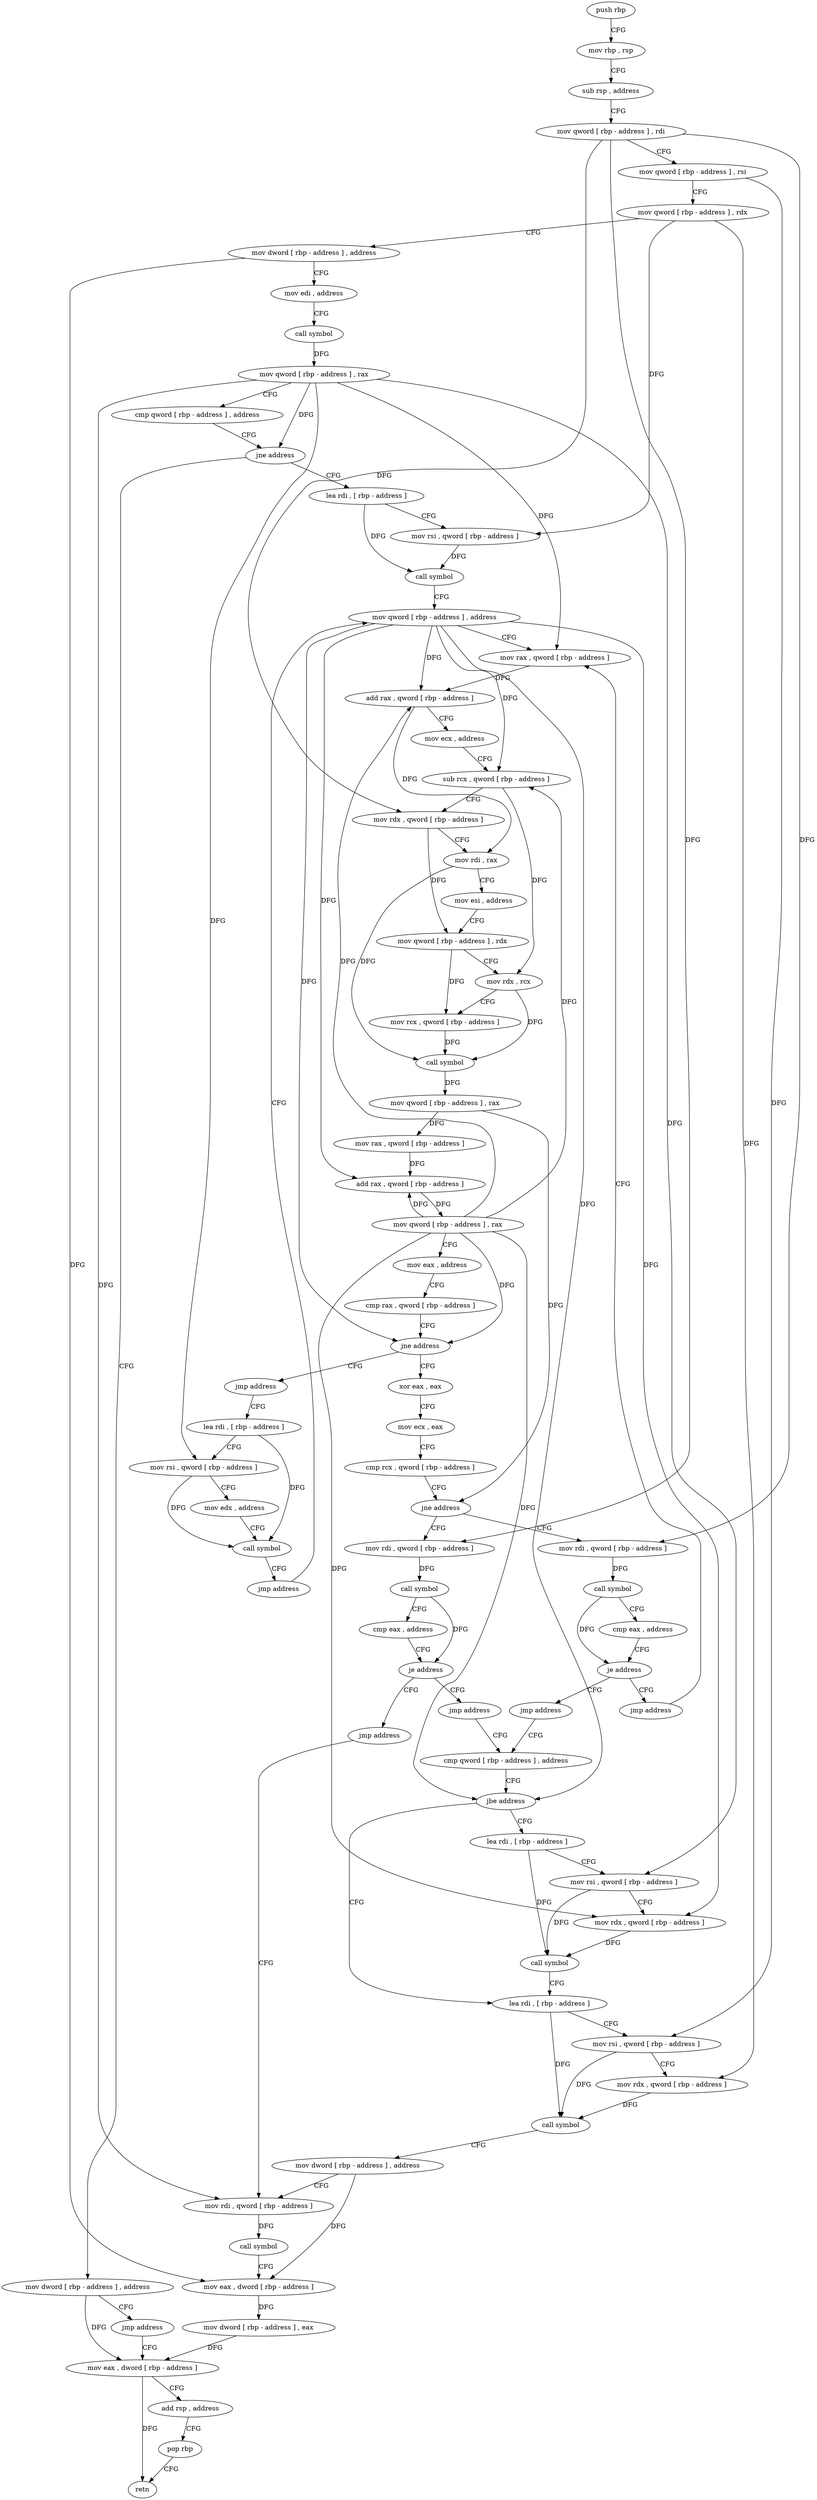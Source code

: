 digraph "func" {
"4240608" [label = "push rbp" ]
"4240609" [label = "mov rbp , rsp" ]
"4240612" [label = "sub rsp , address" ]
"4240619" [label = "mov qword [ rbp - address ] , rdi" ]
"4240623" [label = "mov qword [ rbp - address ] , rsi" ]
"4240627" [label = "mov qword [ rbp - address ] , rdx" ]
"4240631" [label = "mov dword [ rbp - address ] , address" ]
"4240638" [label = "mov edi , address" ]
"4240643" [label = "call symbol" ]
"4240648" [label = "mov qword [ rbp - address ] , rax" ]
"4240655" [label = "cmp qword [ rbp - address ] , address" ]
"4240663" [label = "jne address" ]
"4240681" [label = "lea rdi , [ rbp - address ]" ]
"4240669" [label = "mov dword [ rbp - address ] , address" ]
"4240688" [label = "mov rsi , qword [ rbp - address ]" ]
"4240692" [label = "call symbol" ]
"4240697" [label = "mov qword [ rbp - address ] , address" ]
"4240676" [label = "jmp address" ]
"4240973" [label = "mov eax , dword [ rbp - address ]" ]
"4240795" [label = "xor eax , eax" ]
"4240797" [label = "mov ecx , eax" ]
"4240799" [label = "cmp rcx , qword [ rbp - address ]" ]
"4240803" [label = "jne address" ]
"4240837" [label = "mov rdi , qword [ rbp - address ]" ]
"4240809" [label = "mov rdi , qword [ rbp - address ]" ]
"4240790" [label = "jmp address" ]
"4240865" [label = "lea rdi , [ rbp - address ]" ]
"4240976" [label = "add rsp , address" ]
"4240983" [label = "pop rbp" ]
"4240984" [label = "retn" ]
"4240841" [label = "call symbol" ]
"4240846" [label = "cmp eax , address" ]
"4240849" [label = "je address" ]
"4240860" [label = "jmp address" ]
"4240855" [label = "jmp address" ]
"4240813" [label = "call symbol" ]
"4240818" [label = "cmp eax , address" ]
"4240821" [label = "je address" ]
"4240832" [label = "jmp address" ]
"4240827" [label = "jmp address" ]
"4240872" [label = "mov rsi , qword [ rbp - address ]" ]
"4240879" [label = "mov edx , address" ]
"4240884" [label = "call symbol" ]
"4240889" [label = "jmp address" ]
"4240705" [label = "mov rax , qword [ rbp - address ]" ]
"4240894" [label = "cmp qword [ rbp - address ] , address" ]
"4240955" [label = "mov rdi , qword [ rbp - address ]" ]
"4240712" [label = "add rax , qword [ rbp - address ]" ]
"4240716" [label = "mov ecx , address" ]
"4240721" [label = "sub rcx , qword [ rbp - address ]" ]
"4240725" [label = "mov rdx , qword [ rbp - address ]" ]
"4240729" [label = "mov rdi , rax" ]
"4240732" [label = "mov esi , address" ]
"4240737" [label = "mov qword [ rbp - address ] , rdx" ]
"4240744" [label = "mov rdx , rcx" ]
"4240747" [label = "mov rcx , qword [ rbp - address ]" ]
"4240754" [label = "call symbol" ]
"4240759" [label = "mov qword [ rbp - address ] , rax" ]
"4240763" [label = "mov rax , qword [ rbp - address ]" ]
"4240767" [label = "add rax , qword [ rbp - address ]" ]
"4240771" [label = "mov qword [ rbp - address ] , rax" ]
"4240775" [label = "mov eax , address" ]
"4240780" [label = "cmp rax , qword [ rbp - address ]" ]
"4240784" [label = "jne address" ]
"4240899" [label = "jbe address" ]
"4240928" [label = "lea rdi , [ rbp - address ]" ]
"4240905" [label = "lea rdi , [ rbp - address ]" ]
"4240962" [label = "call symbol" ]
"4240967" [label = "mov eax , dword [ rbp - address ]" ]
"4240970" [label = "mov dword [ rbp - address ] , eax" ]
"4240935" [label = "mov rsi , qword [ rbp - address ]" ]
"4240939" [label = "mov rdx , qword [ rbp - address ]" ]
"4240943" [label = "call symbol" ]
"4240948" [label = "mov dword [ rbp - address ] , address" ]
"4240912" [label = "mov rsi , qword [ rbp - address ]" ]
"4240919" [label = "mov rdx , qword [ rbp - address ]" ]
"4240923" [label = "call symbol" ]
"4240608" -> "4240609" [ label = "CFG" ]
"4240609" -> "4240612" [ label = "CFG" ]
"4240612" -> "4240619" [ label = "CFG" ]
"4240619" -> "4240623" [ label = "CFG" ]
"4240619" -> "4240725" [ label = "DFG" ]
"4240619" -> "4240837" [ label = "DFG" ]
"4240619" -> "4240809" [ label = "DFG" ]
"4240623" -> "4240627" [ label = "CFG" ]
"4240623" -> "4240935" [ label = "DFG" ]
"4240627" -> "4240631" [ label = "CFG" ]
"4240627" -> "4240688" [ label = "DFG" ]
"4240627" -> "4240939" [ label = "DFG" ]
"4240631" -> "4240638" [ label = "CFG" ]
"4240631" -> "4240967" [ label = "DFG" ]
"4240638" -> "4240643" [ label = "CFG" ]
"4240643" -> "4240648" [ label = "DFG" ]
"4240648" -> "4240655" [ label = "CFG" ]
"4240648" -> "4240663" [ label = "DFG" ]
"4240648" -> "4240705" [ label = "DFG" ]
"4240648" -> "4240872" [ label = "DFG" ]
"4240648" -> "4240955" [ label = "DFG" ]
"4240648" -> "4240912" [ label = "DFG" ]
"4240655" -> "4240663" [ label = "CFG" ]
"4240663" -> "4240681" [ label = "CFG" ]
"4240663" -> "4240669" [ label = "CFG" ]
"4240681" -> "4240688" [ label = "CFG" ]
"4240681" -> "4240692" [ label = "DFG" ]
"4240669" -> "4240676" [ label = "CFG" ]
"4240669" -> "4240973" [ label = "DFG" ]
"4240688" -> "4240692" [ label = "DFG" ]
"4240692" -> "4240697" [ label = "CFG" ]
"4240697" -> "4240705" [ label = "CFG" ]
"4240697" -> "4240712" [ label = "DFG" ]
"4240697" -> "4240721" [ label = "DFG" ]
"4240697" -> "4240767" [ label = "DFG" ]
"4240697" -> "4240784" [ label = "DFG" ]
"4240697" -> "4240899" [ label = "DFG" ]
"4240697" -> "4240919" [ label = "DFG" ]
"4240676" -> "4240973" [ label = "CFG" ]
"4240973" -> "4240976" [ label = "CFG" ]
"4240973" -> "4240984" [ label = "DFG" ]
"4240795" -> "4240797" [ label = "CFG" ]
"4240797" -> "4240799" [ label = "CFG" ]
"4240799" -> "4240803" [ label = "CFG" ]
"4240803" -> "4240837" [ label = "CFG" ]
"4240803" -> "4240809" [ label = "CFG" ]
"4240837" -> "4240841" [ label = "DFG" ]
"4240809" -> "4240813" [ label = "DFG" ]
"4240790" -> "4240865" [ label = "CFG" ]
"4240865" -> "4240872" [ label = "CFG" ]
"4240865" -> "4240884" [ label = "DFG" ]
"4240976" -> "4240983" [ label = "CFG" ]
"4240983" -> "4240984" [ label = "CFG" ]
"4240841" -> "4240846" [ label = "CFG" ]
"4240841" -> "4240849" [ label = "DFG" ]
"4240846" -> "4240849" [ label = "CFG" ]
"4240849" -> "4240860" [ label = "CFG" ]
"4240849" -> "4240855" [ label = "CFG" ]
"4240860" -> "4240705" [ label = "CFG" ]
"4240855" -> "4240894" [ label = "CFG" ]
"4240813" -> "4240818" [ label = "CFG" ]
"4240813" -> "4240821" [ label = "DFG" ]
"4240818" -> "4240821" [ label = "CFG" ]
"4240821" -> "4240832" [ label = "CFG" ]
"4240821" -> "4240827" [ label = "CFG" ]
"4240832" -> "4240894" [ label = "CFG" ]
"4240827" -> "4240955" [ label = "CFG" ]
"4240872" -> "4240879" [ label = "CFG" ]
"4240872" -> "4240884" [ label = "DFG" ]
"4240879" -> "4240884" [ label = "CFG" ]
"4240884" -> "4240889" [ label = "CFG" ]
"4240889" -> "4240697" [ label = "CFG" ]
"4240705" -> "4240712" [ label = "DFG" ]
"4240894" -> "4240899" [ label = "CFG" ]
"4240955" -> "4240962" [ label = "DFG" ]
"4240712" -> "4240716" [ label = "CFG" ]
"4240712" -> "4240729" [ label = "DFG" ]
"4240716" -> "4240721" [ label = "CFG" ]
"4240721" -> "4240725" [ label = "CFG" ]
"4240721" -> "4240744" [ label = "DFG" ]
"4240725" -> "4240729" [ label = "CFG" ]
"4240725" -> "4240737" [ label = "DFG" ]
"4240729" -> "4240732" [ label = "CFG" ]
"4240729" -> "4240754" [ label = "DFG" ]
"4240732" -> "4240737" [ label = "CFG" ]
"4240737" -> "4240744" [ label = "CFG" ]
"4240737" -> "4240747" [ label = "DFG" ]
"4240744" -> "4240747" [ label = "CFG" ]
"4240744" -> "4240754" [ label = "DFG" ]
"4240747" -> "4240754" [ label = "DFG" ]
"4240754" -> "4240759" [ label = "DFG" ]
"4240759" -> "4240763" [ label = "DFG" ]
"4240759" -> "4240803" [ label = "DFG" ]
"4240763" -> "4240767" [ label = "DFG" ]
"4240767" -> "4240771" [ label = "DFG" ]
"4240771" -> "4240775" [ label = "CFG" ]
"4240771" -> "4240712" [ label = "DFG" ]
"4240771" -> "4240721" [ label = "DFG" ]
"4240771" -> "4240767" [ label = "DFG" ]
"4240771" -> "4240784" [ label = "DFG" ]
"4240771" -> "4240899" [ label = "DFG" ]
"4240771" -> "4240919" [ label = "DFG" ]
"4240775" -> "4240780" [ label = "CFG" ]
"4240780" -> "4240784" [ label = "CFG" ]
"4240784" -> "4240795" [ label = "CFG" ]
"4240784" -> "4240790" [ label = "CFG" ]
"4240899" -> "4240928" [ label = "CFG" ]
"4240899" -> "4240905" [ label = "CFG" ]
"4240928" -> "4240935" [ label = "CFG" ]
"4240928" -> "4240943" [ label = "DFG" ]
"4240905" -> "4240912" [ label = "CFG" ]
"4240905" -> "4240923" [ label = "DFG" ]
"4240962" -> "4240967" [ label = "CFG" ]
"4240967" -> "4240970" [ label = "DFG" ]
"4240970" -> "4240973" [ label = "DFG" ]
"4240935" -> "4240939" [ label = "CFG" ]
"4240935" -> "4240943" [ label = "DFG" ]
"4240939" -> "4240943" [ label = "DFG" ]
"4240943" -> "4240948" [ label = "CFG" ]
"4240948" -> "4240955" [ label = "CFG" ]
"4240948" -> "4240967" [ label = "DFG" ]
"4240912" -> "4240919" [ label = "CFG" ]
"4240912" -> "4240923" [ label = "DFG" ]
"4240919" -> "4240923" [ label = "DFG" ]
"4240923" -> "4240928" [ label = "CFG" ]
}
